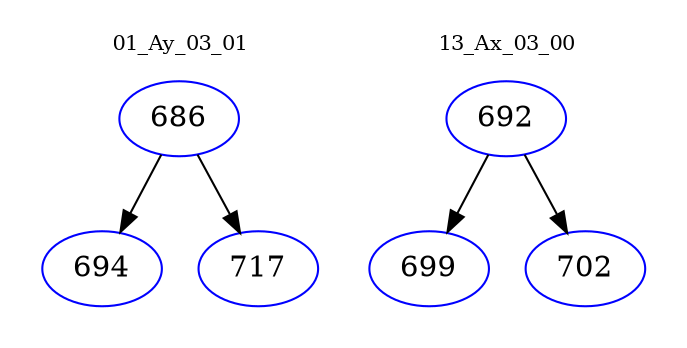 digraph{
subgraph cluster_0 {
color = white
label = "01_Ay_03_01";
fontsize=10;
T0_686 [label="686", color="blue"]
T0_686 -> T0_694 [color="black"]
T0_694 [label="694", color="blue"]
T0_686 -> T0_717 [color="black"]
T0_717 [label="717", color="blue"]
}
subgraph cluster_1 {
color = white
label = "13_Ax_03_00";
fontsize=10;
T1_692 [label="692", color="blue"]
T1_692 -> T1_699 [color="black"]
T1_699 [label="699", color="blue"]
T1_692 -> T1_702 [color="black"]
T1_702 [label="702", color="blue"]
}
}
